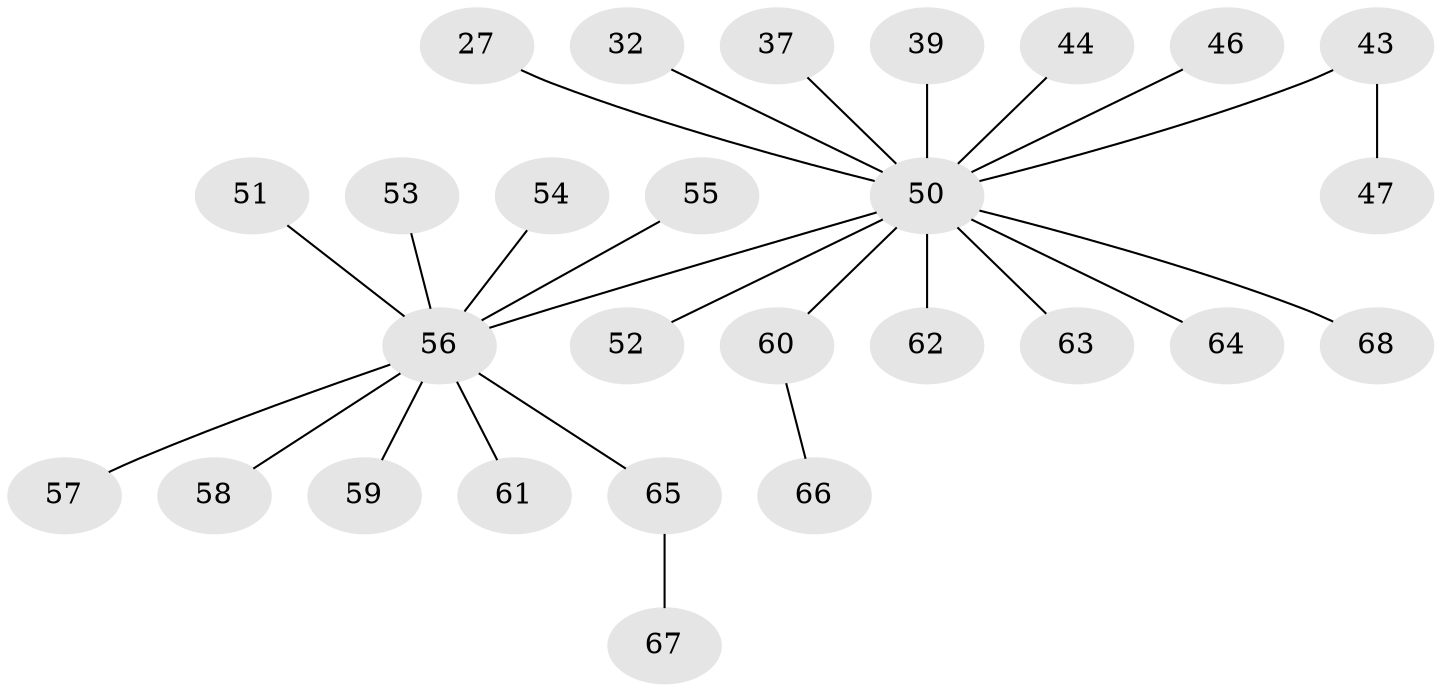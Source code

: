 // original degree distribution, {5: 0.07352941176470588, 3: 0.11764705882352941, 4: 0.04411764705882353, 2: 0.23529411764705882, 6: 0.014705882352941176, 1: 0.5147058823529411}
// Generated by graph-tools (version 1.1) at 2025/56/03/04/25 21:56:31]
// undirected, 27 vertices, 26 edges
graph export_dot {
graph [start="1"]
  node [color=gray90,style=filled];
  27;
  32;
  37;
  39;
  43;
  44;
  46;
  47;
  50 [super="+3+13+23+35+42+40+34+26"];
  51;
  52;
  53;
  54;
  55;
  56 [super="+29+18+22+11+31+38+41+28+45+49+48"];
  57;
  58;
  59;
  60;
  61;
  62;
  63;
  64;
  65 [super="+20"];
  66;
  67;
  68;
  27 -- 50;
  32 -- 50;
  37 -- 50;
  39 -- 50;
  43 -- 47;
  43 -- 50;
  44 -- 50;
  46 -- 50;
  50 -- 56;
  50 -- 64;
  50 -- 68;
  50 -- 60;
  50 -- 63;
  50 -- 52;
  50 -- 62;
  51 -- 56;
  53 -- 56;
  54 -- 56;
  55 -- 56;
  56 -- 57;
  56 -- 65;
  56 -- 58;
  56 -- 59;
  56 -- 61;
  60 -- 66;
  65 -- 67;
}
